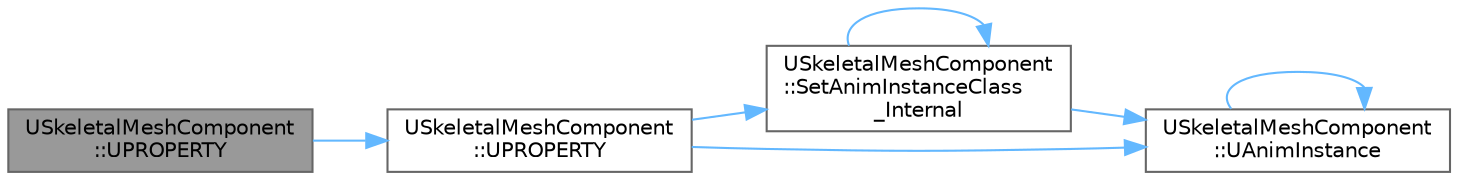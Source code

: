 digraph "USkeletalMeshComponent::UPROPERTY"
{
 // INTERACTIVE_SVG=YES
 // LATEX_PDF_SIZE
  bgcolor="transparent";
  edge [fontname=Helvetica,fontsize=10,labelfontname=Helvetica,labelfontsize=10];
  node [fontname=Helvetica,fontsize=10,shape=box,height=0.2,width=0.4];
  rankdir="LR";
  Node1 [id="Node000001",label="USkeletalMeshComponent\l::UPROPERTY",height=0.2,width=0.4,color="gray40", fillcolor="grey60", style="filled", fontcolor="black",tooltip="This scale is applied to all cloth geometry (e.g., cloth meshes and collisions) in order to simulate ..."];
  Node1 -> Node2 [id="edge1_Node000001_Node000002",color="steelblue1",style="solid",tooltip=" "];
  Node2 [id="Node000002",label="USkeletalMeshComponent\l::UPROPERTY",height=0.2,width=0.4,color="grey40", fillcolor="white", style="filled",URL="$d2/d04/classUSkeletalMeshComponent.html#ac6b02d3c3efd60d79117dfaf9bce3ee7",tooltip=" "];
  Node2 -> Node3 [id="edge2_Node000002_Node000003",color="steelblue1",style="solid",tooltip=" "];
  Node3 [id="Node000003",label="USkeletalMeshComponent\l::SetAnimInstanceClass\l_Internal",height=0.2,width=0.4,color="grey40", fillcolor="white", style="filled",URL="$d2/d04/classUSkeletalMeshComponent.html#a2b027634354b9d56f0e5ec8bdee45183",tooltip=" "];
  Node3 -> Node3 [id="edge3_Node000003_Node000003",color="steelblue1",style="solid",tooltip=" "];
  Node3 -> Node4 [id="edge4_Node000003_Node000004",color="steelblue1",style="solid",tooltip=" "];
  Node4 [id="Node000004",label="USkeletalMeshComponent\l::UAnimInstance",height=0.2,width=0.4,color="grey40", fillcolor="white", style="filled",URL="$d2/d04/classUSkeletalMeshComponent.html#a7e4b41193f178eb31ee0135c26b62d3a",tooltip=" "];
  Node4 -> Node4 [id="edge5_Node000004_Node000004",color="steelblue1",style="solid",tooltip=" "];
  Node2 -> Node4 [id="edge6_Node000002_Node000004",color="steelblue1",style="solid",tooltip=" "];
}
